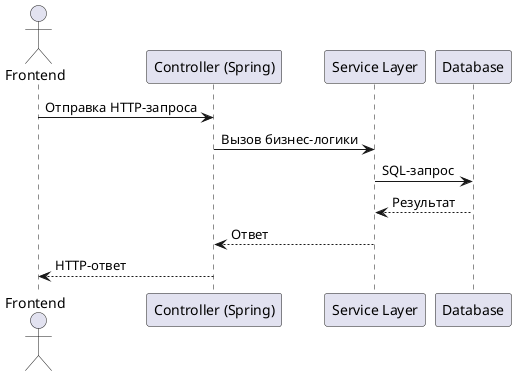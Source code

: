 @startuml
actor Frontend
participant "Controller (Spring)" as Controller
participant "Service Layer" as Service
participant "Database" as DB

Frontend -> Controller : Отправка HTTP-запроса
Controller -> Service : Вызов бизнес-логики
Service -> DB : SQL-запрос
DB --> Service : Результат
Service --> Controller : Ответ
Controller --> Frontend : HTTP-ответ
@enduml